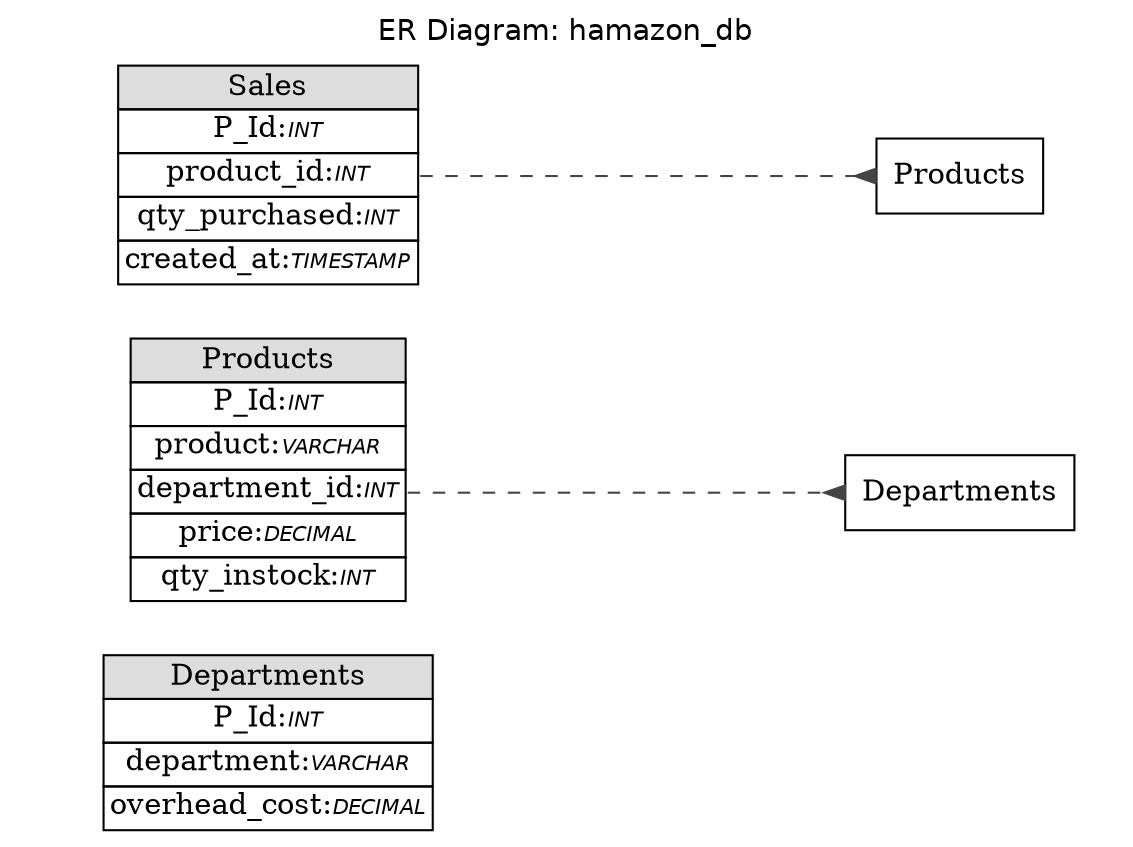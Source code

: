 // ************************************************************
// Generated by: Sequel Pro
// Version 4541
//
// http://www.sequelpro.com/
// https://github.com/sequelpro/sequelpro
//
// Host: 127.0.0.1 (MySQL 5.6.34)
// Database: hamazon_db
// Generation Time: 2017-02-18 03:31:10 +0000
// ************************************************************

digraph "Database Structure" {
	label = "ER Diagram: hamazon_db";
	labelloc = t;
	compound = true;
	node [ shape = record ];
	fontname = "Helvetica";
	ranksep = 1.25;
	ratio = 0.7;
	rankdir = LR;
	subgraph "table_Departments" {
		node [ shape = "plaintext" ];
		"departments" [ label=<
			<TABLE BORDER="0" CELLSPACING="0" CELLBORDER="1">
			<TR><TD COLSPAN="3" BGCOLOR="#DDDDDD">Departments</TD></TR>
			<TR><TD COLSPAN="3" PORT="P_Id">P_Id:<FONT FACE="Helvetica-Oblique" POINT-SIZE="10">INT</FONT></TD></TR>
			<TR><TD COLSPAN="3" PORT="department">department:<FONT FACE="Helvetica-Oblique" POINT-SIZE="10">VARCHAR</FONT></TD></TR>
			<TR><TD COLSPAN="3" PORT="overhead_cost">overhead_cost:<FONT FACE="Helvetica-Oblique" POINT-SIZE="10">DECIMAL</FONT></TD></TR>
			</TABLE>>
		];
	}
	subgraph "table_Products" {
		node [ shape = "plaintext" ];
		"products" [ label=<
			<TABLE BORDER="0" CELLSPACING="0" CELLBORDER="1">
			<TR><TD COLSPAN="3" BGCOLOR="#DDDDDD">Products</TD></TR>
			<TR><TD COLSPAN="3" PORT="P_Id">P_Id:<FONT FACE="Helvetica-Oblique" POINT-SIZE="10">INT</FONT></TD></TR>
			<TR><TD COLSPAN="3" PORT="product">product:<FONT FACE="Helvetica-Oblique" POINT-SIZE="10">VARCHAR</FONT></TD></TR>
			<TR><TD COLSPAN="3" PORT="department_id">department_id:<FONT FACE="Helvetica-Oblique" POINT-SIZE="10">INT</FONT></TD></TR>
			<TR><TD COLSPAN="3" PORT="price">price:<FONT FACE="Helvetica-Oblique" POINT-SIZE="10">DECIMAL</FONT></TD></TR>
			<TR><TD COLSPAN="3" PORT="qty_instock">qty_instock:<FONT FACE="Helvetica-Oblique" POINT-SIZE="10">INT</FONT></TD></TR>
			</TABLE>>
		];
	}
	subgraph "table_Sales" {
		node [ shape = "plaintext" ];
		"sales" [ label=<
			<TABLE BORDER="0" CELLSPACING="0" CELLBORDER="1">
			<TR><TD COLSPAN="3" BGCOLOR="#DDDDDD">Sales</TD></TR>
			<TR><TD COLSPAN="3" PORT="P_Id">P_Id:<FONT FACE="Helvetica-Oblique" POINT-SIZE="10">INT</FONT></TD></TR>
			<TR><TD COLSPAN="3" PORT="product_id">product_id:<FONT FACE="Helvetica-Oblique" POINT-SIZE="10">INT</FONT></TD></TR>
			<TR><TD COLSPAN="3" PORT="qty_purchased">qty_purchased:<FONT FACE="Helvetica-Oblique" POINT-SIZE="10">INT</FONT></TD></TR>
			<TR><TD COLSPAN="3" PORT="created_at">created_at:<FONT FACE="Helvetica-Oblique" POINT-SIZE="10">TIMESTAMP</FONT></TD></TR>
			</TABLE>>
		];
	}
edge [ arrowhead=inv, arrowtail=normal, style=dashed, color="#444444" ];
products:department_id -> Departments:p_id ;
sales:product_id -> Products:p_id ;
}
